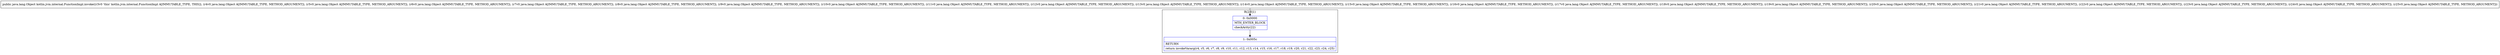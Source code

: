 digraph "CFG forkotlin.jvm.internal.FunctionImpl.invoke(Ljava\/lang\/Object;Ljava\/lang\/Object;Ljava\/lang\/Object;Ljava\/lang\/Object;Ljava\/lang\/Object;Ljava\/lang\/Object;Ljava\/lang\/Object;Ljava\/lang\/Object;Ljava\/lang\/Object;Ljava\/lang\/Object;Ljava\/lang\/Object;Ljava\/lang\/Object;Ljava\/lang\/Object;Ljava\/lang\/Object;Ljava\/lang\/Object;Ljava\/lang\/Object;Ljava\/lang\/Object;Ljava\/lang\/Object;Ljava\/lang\/Object;Ljava\/lang\/Object;Ljava\/lang\/Object;Ljava\/lang\/Object;)Ljava\/lang\/Object;" {
subgraph cluster_Region_483553689 {
label = "R(2:0|1)";
node [shape=record,color=blue];
Node_0 [shape=record,label="{0\:\ 0x0000|MTH_ENTER_BLOCK\l|checkArity(22)\l}"];
Node_1 [shape=record,label="{1\:\ 0x005c|RETURN\l|return invokeVararg(r4, r5, r6, r7, r8, r9, r10, r11, r12, r13, r14, r15, r16, r17, r18, r19, r20, r21, r22, r23, r24, r25)\l}"];
}
MethodNode[shape=record,label="{public java.lang.Object kotlin.jvm.internal.FunctionImpl.invoke((r3v0 'this' kotlin.jvm.internal.FunctionImpl A[IMMUTABLE_TYPE, THIS]), (r4v0 java.lang.Object A[IMMUTABLE_TYPE, METHOD_ARGUMENT]), (r5v0 java.lang.Object A[IMMUTABLE_TYPE, METHOD_ARGUMENT]), (r6v0 java.lang.Object A[IMMUTABLE_TYPE, METHOD_ARGUMENT]), (r7v0 java.lang.Object A[IMMUTABLE_TYPE, METHOD_ARGUMENT]), (r8v0 java.lang.Object A[IMMUTABLE_TYPE, METHOD_ARGUMENT]), (r9v0 java.lang.Object A[IMMUTABLE_TYPE, METHOD_ARGUMENT]), (r10v0 java.lang.Object A[IMMUTABLE_TYPE, METHOD_ARGUMENT]), (r11v0 java.lang.Object A[IMMUTABLE_TYPE, METHOD_ARGUMENT]), (r12v0 java.lang.Object A[IMMUTABLE_TYPE, METHOD_ARGUMENT]), (r13v0 java.lang.Object A[IMMUTABLE_TYPE, METHOD_ARGUMENT]), (r14v0 java.lang.Object A[IMMUTABLE_TYPE, METHOD_ARGUMENT]), (r15v0 java.lang.Object A[IMMUTABLE_TYPE, METHOD_ARGUMENT]), (r16v0 java.lang.Object A[IMMUTABLE_TYPE, METHOD_ARGUMENT]), (r17v0 java.lang.Object A[IMMUTABLE_TYPE, METHOD_ARGUMENT]), (r18v0 java.lang.Object A[IMMUTABLE_TYPE, METHOD_ARGUMENT]), (r19v0 java.lang.Object A[IMMUTABLE_TYPE, METHOD_ARGUMENT]), (r20v0 java.lang.Object A[IMMUTABLE_TYPE, METHOD_ARGUMENT]), (r21v0 java.lang.Object A[IMMUTABLE_TYPE, METHOD_ARGUMENT]), (r22v0 java.lang.Object A[IMMUTABLE_TYPE, METHOD_ARGUMENT]), (r23v0 java.lang.Object A[IMMUTABLE_TYPE, METHOD_ARGUMENT]), (r24v0 java.lang.Object A[IMMUTABLE_TYPE, METHOD_ARGUMENT]), (r25v0 java.lang.Object A[IMMUTABLE_TYPE, METHOD_ARGUMENT])) }"];
MethodNode -> Node_0;
Node_0 -> Node_1;
}

